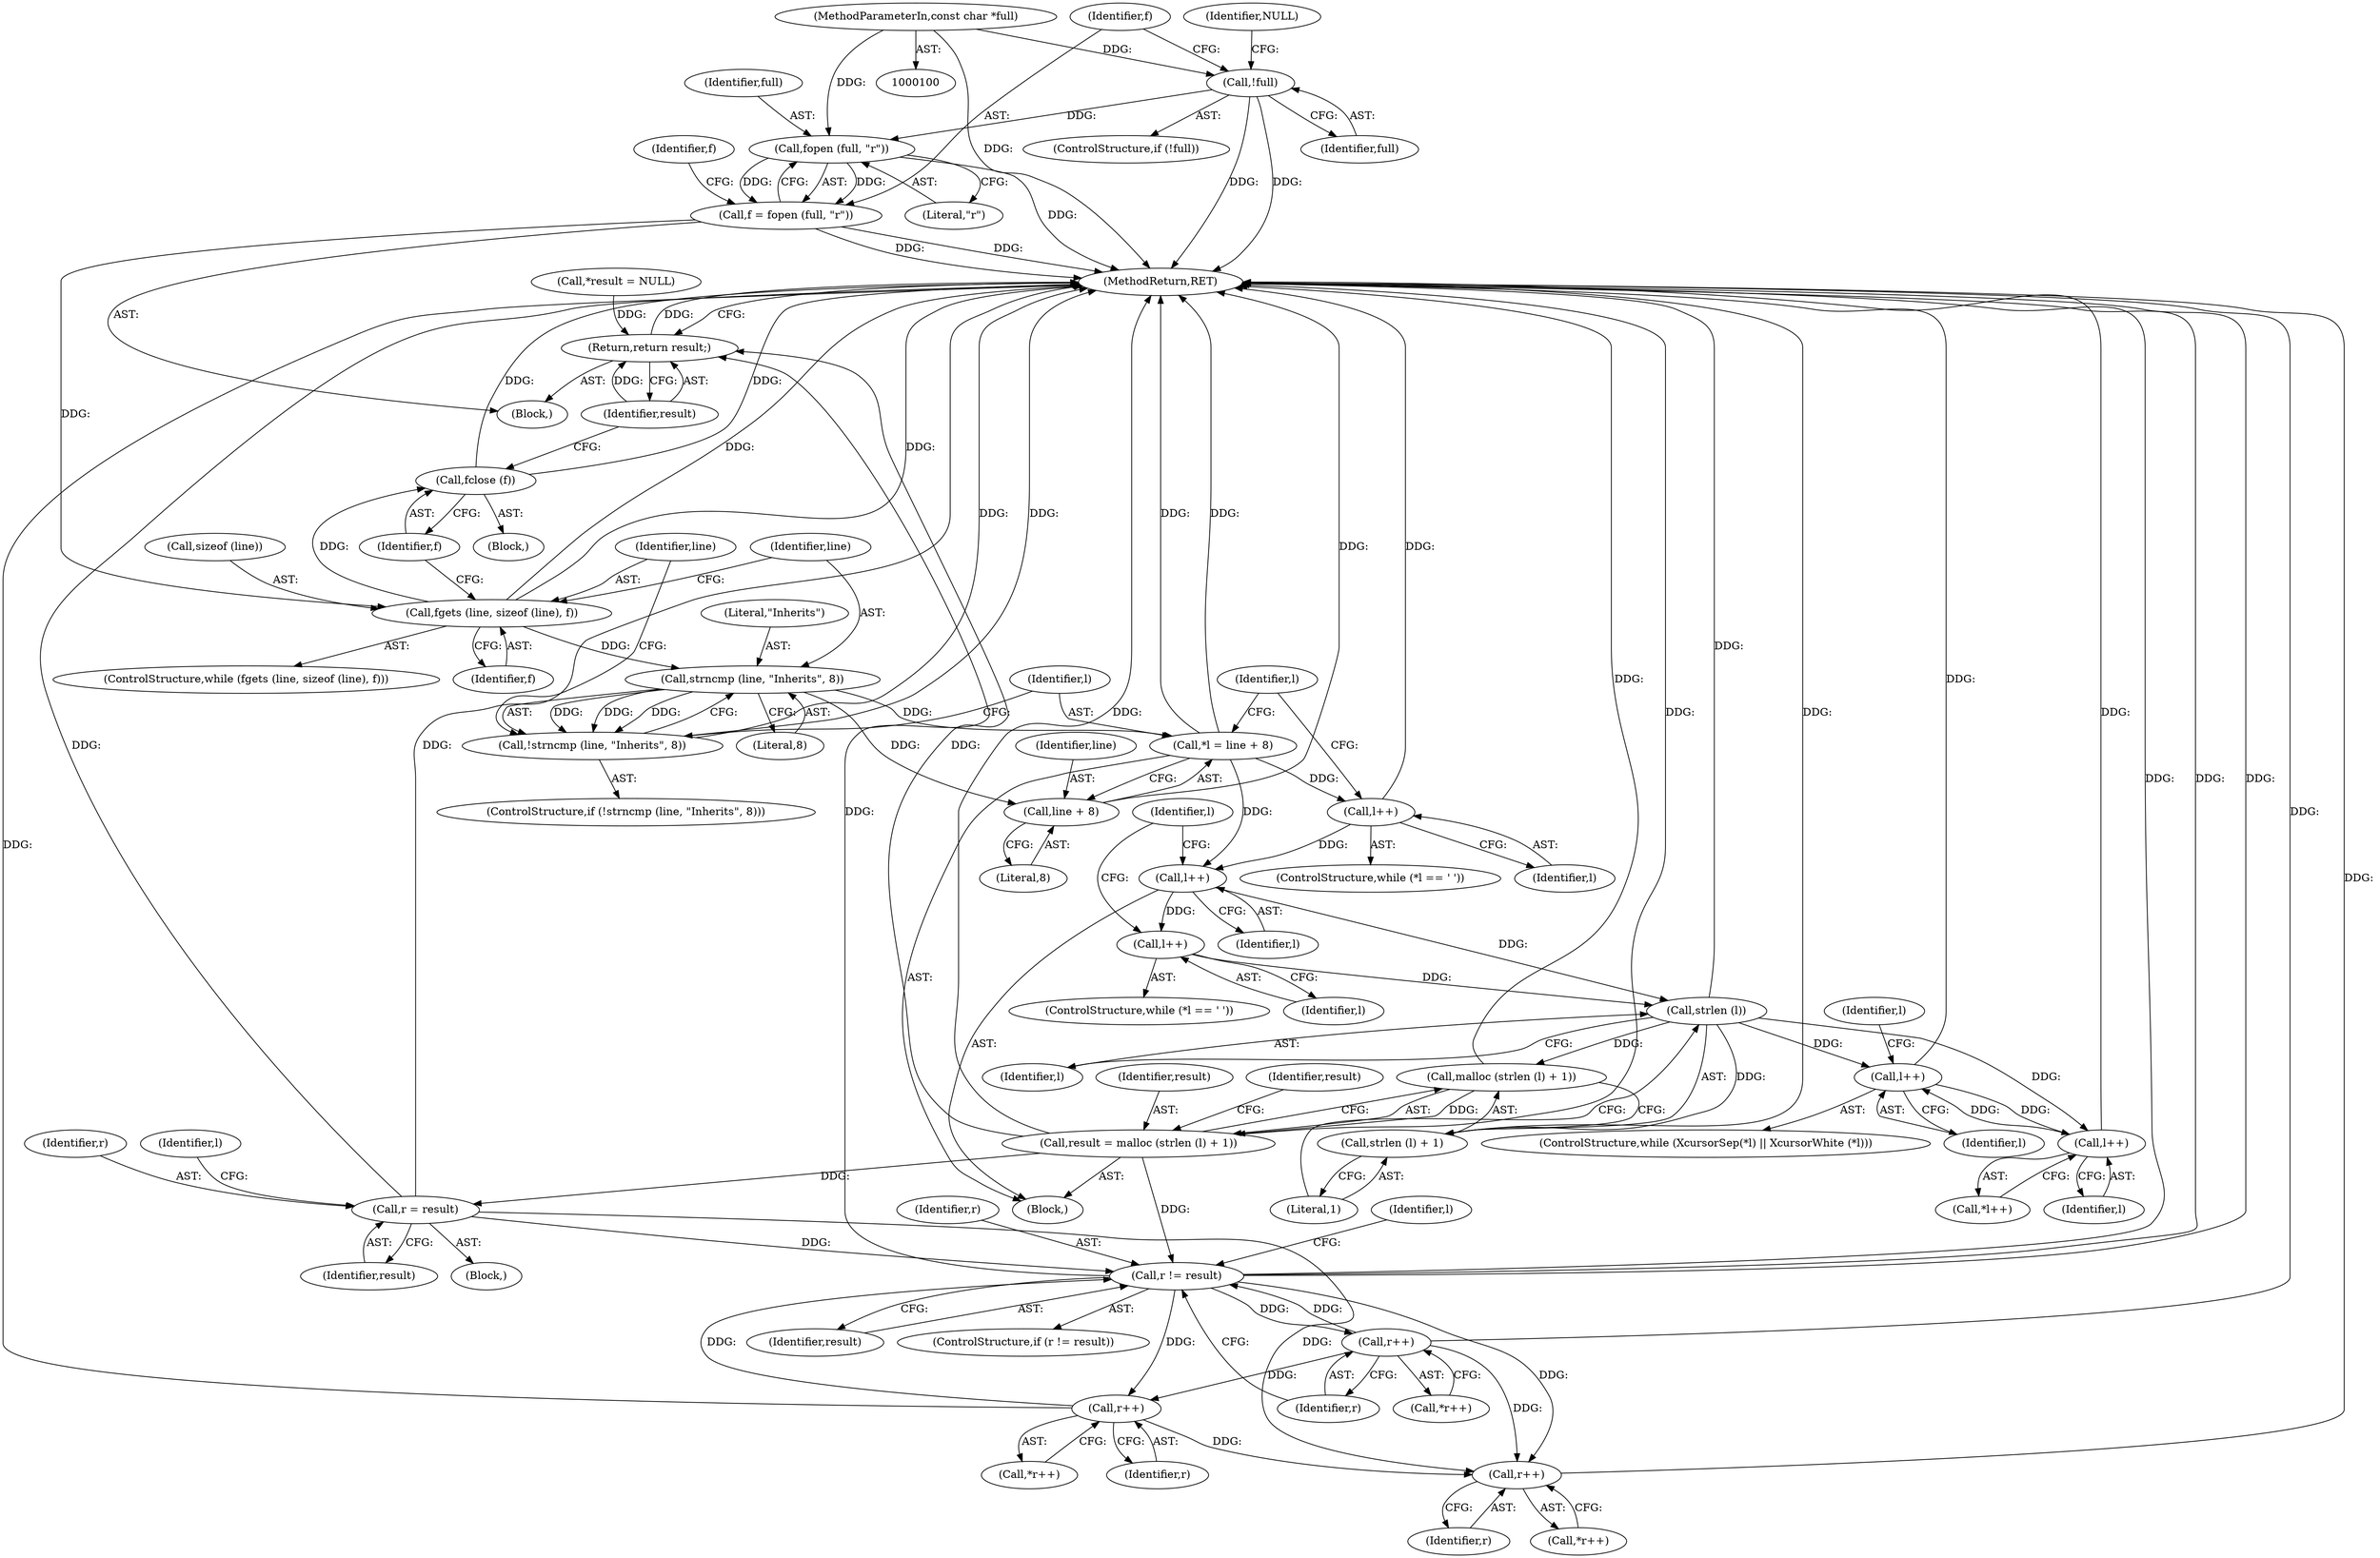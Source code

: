 digraph "0_xcursor_897213f36baf6926daf6d192c709cf627aa5fd05@pointer" {
"1000101" [label="(MethodParameterIn,const char *full)"];
"1000110" [label="(Call,!full)"];
"1000116" [label="(Call,fopen (full, \"r\"))"];
"1000114" [label="(Call,f = fopen (full, \"r\"))"];
"1000123" [label="(Call,fgets (line, sizeof (line), f))"];
"1000131" [label="(Call,strncmp (line, \"Inherits\", 8))"];
"1000130" [label="(Call,!strncmp (line, \"Inherits\", 8))"];
"1000137" [label="(Call,*l = line + 8)"];
"1000148" [label="(Call,l++)"];
"1000156" [label="(Call,l++)"];
"1000163" [label="(Call,l++)"];
"1000169" [label="(Call,strlen (l))"];
"1000167" [label="(Call,malloc (strlen (l) + 1))"];
"1000165" [label="(Call,result = malloc (strlen (l) + 1))"];
"1000175" [label="(Call,r = result)"];
"1000198" [label="(Call,r != result)"];
"1000203" [label="(Call,r++)"];
"1000221" [label="(Call,r++)"];
"1000228" [label="(Call,r++)"];
"1000234" [label="(Return,return result;)"];
"1000168" [label="(Call,strlen (l) + 1)"];
"1000190" [label="(Call,l++)"];
"1000224" [label="(Call,l++)"];
"1000139" [label="(Call,line + 8)"];
"1000232" [label="(Call,fclose (f))"];
"1000123" [label="(Call,fgets (line, sizeof (line), f))"];
"1000131" [label="(Call,strncmp (line, \"Inherits\", 8))"];
"1000167" [label="(Call,malloc (strlen (l) + 1))"];
"1000182" [label="(ControlStructure,while (XcursorSep(*l) || XcursorWhite (*l)))"];
"1000173" [label="(Identifier,result)"];
"1000169" [label="(Call,strlen (l))"];
"1000117" [label="(Identifier,full)"];
"1000168" [label="(Call,strlen (l) + 1)"];
"1000233" [label="(Identifier,f)"];
"1000137" [label="(Call,*l = line + 8)"];
"1000221" [label="(Call,r++)"];
"1000223" [label="(Call,*l++)"];
"1000111" [label="(Identifier,full)"];
"1000141" [label="(Literal,8)"];
"1000203" [label="(Call,r++)"];
"1000102" [label="(Block,)"];
"1000118" [label="(Literal,\"r\")"];
"1000143" [label="(ControlStructure,while (*l == ' '))"];
"1000204" [label="(Identifier,r)"];
"1000120" [label="(Identifier,f)"];
"1000175" [label="(Call,r = result)"];
"1000191" [label="(Identifier,l)"];
"1000156" [label="(Call,l++)"];
"1000101" [label="(MethodParameterIn,const char *full)"];
"1000198" [label="(Call,r != result)"];
"1000174" [label="(Block,)"];
"1000163" [label="(Call,l++)"];
"1000115" [label="(Identifier,f)"];
"1000125" [label="(Call,sizeof (line))"];
"1000130" [label="(Call,!strncmp (line, \"Inherits\", 8))"];
"1000171" [label="(Literal,1)"];
"1000190" [label="(Call,l++)"];
"1000132" [label="(Identifier,line)"];
"1000224" [label="(Call,l++)"];
"1000220" [label="(Call,*r++)"];
"1000176" [label="(Identifier,r)"];
"1000127" [label="(Identifier,f)"];
"1000165" [label="(Call,result = malloc (strlen (l) + 1))"];
"1000121" [label="(Block,)"];
"1000166" [label="(Identifier,result)"];
"1000134" [label="(Literal,8)"];
"1000135" [label="(Block,)"];
"1000222" [label="(Identifier,r)"];
"1000110" [label="(Call,!full)"];
"1000158" [label="(ControlStructure,while (*l == ' '))"];
"1000114" [label="(Call,f = fopen (full, \"r\"))"];
"1000234" [label="(Return,return result;)"];
"1000209" [label="(Identifier,l)"];
"1000140" [label="(Identifier,line)"];
"1000109" [label="(ControlStructure,if (!full))"];
"1000200" [label="(Identifier,result)"];
"1000113" [label="(Identifier,NULL)"];
"1000177" [label="(Identifier,result)"];
"1000122" [label="(ControlStructure,while (fgets (line, sizeof (line), f)))"];
"1000157" [label="(Identifier,l)"];
"1000202" [label="(Call,*r++)"];
"1000105" [label="(Call,*result = NULL)"];
"1000229" [label="(Identifier,r)"];
"1000139" [label="(Call,line + 8)"];
"1000133" [label="(Literal,\"Inherits\")"];
"1000225" [label="(Identifier,l)"];
"1000170" [label="(Identifier,l)"];
"1000228" [label="(Call,r++)"];
"1000164" [label="(Identifier,l)"];
"1000186" [label="(Identifier,l)"];
"1000149" [label="(Identifier,l)"];
"1000180" [label="(Identifier,l)"];
"1000146" [label="(Identifier,l)"];
"1000236" [label="(MethodReturn,RET)"];
"1000116" [label="(Call,fopen (full, \"r\"))"];
"1000161" [label="(Identifier,l)"];
"1000148" [label="(Call,l++)"];
"1000129" [label="(ControlStructure,if (!strncmp (line, \"Inherits\", 8)))"];
"1000197" [label="(ControlStructure,if (r != result))"];
"1000232" [label="(Call,fclose (f))"];
"1000199" [label="(Identifier,r)"];
"1000227" [label="(Call,*r++)"];
"1000138" [label="(Identifier,l)"];
"1000235" [label="(Identifier,result)"];
"1000124" [label="(Identifier,line)"];
"1000101" -> "1000100"  [label="AST: "];
"1000101" -> "1000236"  [label="DDG: "];
"1000101" -> "1000110"  [label="DDG: "];
"1000101" -> "1000116"  [label="DDG: "];
"1000110" -> "1000109"  [label="AST: "];
"1000110" -> "1000111"  [label="CFG: "];
"1000111" -> "1000110"  [label="AST: "];
"1000113" -> "1000110"  [label="CFG: "];
"1000115" -> "1000110"  [label="CFG: "];
"1000110" -> "1000236"  [label="DDG: "];
"1000110" -> "1000236"  [label="DDG: "];
"1000110" -> "1000116"  [label="DDG: "];
"1000116" -> "1000114"  [label="AST: "];
"1000116" -> "1000118"  [label="CFG: "];
"1000117" -> "1000116"  [label="AST: "];
"1000118" -> "1000116"  [label="AST: "];
"1000114" -> "1000116"  [label="CFG: "];
"1000116" -> "1000236"  [label="DDG: "];
"1000116" -> "1000114"  [label="DDG: "];
"1000116" -> "1000114"  [label="DDG: "];
"1000114" -> "1000102"  [label="AST: "];
"1000115" -> "1000114"  [label="AST: "];
"1000120" -> "1000114"  [label="CFG: "];
"1000114" -> "1000236"  [label="DDG: "];
"1000114" -> "1000236"  [label="DDG: "];
"1000114" -> "1000123"  [label="DDG: "];
"1000123" -> "1000122"  [label="AST: "];
"1000123" -> "1000127"  [label="CFG: "];
"1000124" -> "1000123"  [label="AST: "];
"1000125" -> "1000123"  [label="AST: "];
"1000127" -> "1000123"  [label="AST: "];
"1000132" -> "1000123"  [label="CFG: "];
"1000233" -> "1000123"  [label="CFG: "];
"1000123" -> "1000236"  [label="DDG: "];
"1000123" -> "1000236"  [label="DDG: "];
"1000123" -> "1000131"  [label="DDG: "];
"1000123" -> "1000232"  [label="DDG: "];
"1000131" -> "1000130"  [label="AST: "];
"1000131" -> "1000134"  [label="CFG: "];
"1000132" -> "1000131"  [label="AST: "];
"1000133" -> "1000131"  [label="AST: "];
"1000134" -> "1000131"  [label="AST: "];
"1000130" -> "1000131"  [label="CFG: "];
"1000131" -> "1000130"  [label="DDG: "];
"1000131" -> "1000130"  [label="DDG: "];
"1000131" -> "1000130"  [label="DDG: "];
"1000131" -> "1000137"  [label="DDG: "];
"1000131" -> "1000139"  [label="DDG: "];
"1000130" -> "1000129"  [label="AST: "];
"1000124" -> "1000130"  [label="CFG: "];
"1000138" -> "1000130"  [label="CFG: "];
"1000130" -> "1000236"  [label="DDG: "];
"1000130" -> "1000236"  [label="DDG: "];
"1000137" -> "1000135"  [label="AST: "];
"1000137" -> "1000139"  [label="CFG: "];
"1000138" -> "1000137"  [label="AST: "];
"1000139" -> "1000137"  [label="AST: "];
"1000146" -> "1000137"  [label="CFG: "];
"1000137" -> "1000236"  [label="DDG: "];
"1000137" -> "1000236"  [label="DDG: "];
"1000137" -> "1000148"  [label="DDG: "];
"1000137" -> "1000156"  [label="DDG: "];
"1000148" -> "1000143"  [label="AST: "];
"1000148" -> "1000149"  [label="CFG: "];
"1000149" -> "1000148"  [label="AST: "];
"1000146" -> "1000148"  [label="CFG: "];
"1000148" -> "1000236"  [label="DDG: "];
"1000148" -> "1000156"  [label="DDG: "];
"1000156" -> "1000135"  [label="AST: "];
"1000156" -> "1000157"  [label="CFG: "];
"1000157" -> "1000156"  [label="AST: "];
"1000161" -> "1000156"  [label="CFG: "];
"1000156" -> "1000163"  [label="DDG: "];
"1000156" -> "1000169"  [label="DDG: "];
"1000163" -> "1000158"  [label="AST: "];
"1000163" -> "1000164"  [label="CFG: "];
"1000164" -> "1000163"  [label="AST: "];
"1000161" -> "1000163"  [label="CFG: "];
"1000163" -> "1000169"  [label="DDG: "];
"1000169" -> "1000168"  [label="AST: "];
"1000169" -> "1000170"  [label="CFG: "];
"1000170" -> "1000169"  [label="AST: "];
"1000171" -> "1000169"  [label="CFG: "];
"1000169" -> "1000236"  [label="DDG: "];
"1000169" -> "1000167"  [label="DDG: "];
"1000169" -> "1000168"  [label="DDG: "];
"1000169" -> "1000190"  [label="DDG: "];
"1000169" -> "1000224"  [label="DDG: "];
"1000167" -> "1000165"  [label="AST: "];
"1000167" -> "1000168"  [label="CFG: "];
"1000168" -> "1000167"  [label="AST: "];
"1000165" -> "1000167"  [label="CFG: "];
"1000167" -> "1000236"  [label="DDG: "];
"1000167" -> "1000165"  [label="DDG: "];
"1000165" -> "1000135"  [label="AST: "];
"1000166" -> "1000165"  [label="AST: "];
"1000173" -> "1000165"  [label="CFG: "];
"1000165" -> "1000236"  [label="DDG: "];
"1000165" -> "1000236"  [label="DDG: "];
"1000165" -> "1000175"  [label="DDG: "];
"1000165" -> "1000198"  [label="DDG: "];
"1000165" -> "1000234"  [label="DDG: "];
"1000175" -> "1000174"  [label="AST: "];
"1000175" -> "1000177"  [label="CFG: "];
"1000176" -> "1000175"  [label="AST: "];
"1000177" -> "1000175"  [label="AST: "];
"1000180" -> "1000175"  [label="CFG: "];
"1000175" -> "1000236"  [label="DDG: "];
"1000175" -> "1000236"  [label="DDG: "];
"1000175" -> "1000198"  [label="DDG: "];
"1000175" -> "1000228"  [label="DDG: "];
"1000198" -> "1000197"  [label="AST: "];
"1000198" -> "1000200"  [label="CFG: "];
"1000199" -> "1000198"  [label="AST: "];
"1000200" -> "1000198"  [label="AST: "];
"1000204" -> "1000198"  [label="CFG: "];
"1000209" -> "1000198"  [label="CFG: "];
"1000198" -> "1000236"  [label="DDG: "];
"1000198" -> "1000236"  [label="DDG: "];
"1000198" -> "1000236"  [label="DDG: "];
"1000203" -> "1000198"  [label="DDG: "];
"1000221" -> "1000198"  [label="DDG: "];
"1000198" -> "1000203"  [label="DDG: "];
"1000198" -> "1000221"  [label="DDG: "];
"1000198" -> "1000228"  [label="DDG: "];
"1000198" -> "1000234"  [label="DDG: "];
"1000203" -> "1000202"  [label="AST: "];
"1000203" -> "1000204"  [label="CFG: "];
"1000204" -> "1000203"  [label="AST: "];
"1000202" -> "1000203"  [label="CFG: "];
"1000203" -> "1000236"  [label="DDG: "];
"1000203" -> "1000221"  [label="DDG: "];
"1000203" -> "1000228"  [label="DDG: "];
"1000221" -> "1000220"  [label="AST: "];
"1000221" -> "1000222"  [label="CFG: "];
"1000222" -> "1000221"  [label="AST: "];
"1000220" -> "1000221"  [label="CFG: "];
"1000221" -> "1000236"  [label="DDG: "];
"1000221" -> "1000228"  [label="DDG: "];
"1000228" -> "1000227"  [label="AST: "];
"1000228" -> "1000229"  [label="CFG: "];
"1000229" -> "1000228"  [label="AST: "];
"1000227" -> "1000228"  [label="CFG: "];
"1000228" -> "1000236"  [label="DDG: "];
"1000234" -> "1000102"  [label="AST: "];
"1000234" -> "1000235"  [label="CFG: "];
"1000235" -> "1000234"  [label="AST: "];
"1000236" -> "1000234"  [label="CFG: "];
"1000234" -> "1000236"  [label="DDG: "];
"1000235" -> "1000234"  [label="DDG: "];
"1000105" -> "1000234"  [label="DDG: "];
"1000168" -> "1000171"  [label="CFG: "];
"1000171" -> "1000168"  [label="AST: "];
"1000168" -> "1000236"  [label="DDG: "];
"1000190" -> "1000182"  [label="AST: "];
"1000190" -> "1000191"  [label="CFG: "];
"1000191" -> "1000190"  [label="AST: "];
"1000186" -> "1000190"  [label="CFG: "];
"1000190" -> "1000236"  [label="DDG: "];
"1000224" -> "1000190"  [label="DDG: "];
"1000190" -> "1000224"  [label="DDG: "];
"1000224" -> "1000223"  [label="AST: "];
"1000224" -> "1000225"  [label="CFG: "];
"1000225" -> "1000224"  [label="AST: "];
"1000223" -> "1000224"  [label="CFG: "];
"1000224" -> "1000236"  [label="DDG: "];
"1000139" -> "1000141"  [label="CFG: "];
"1000140" -> "1000139"  [label="AST: "];
"1000141" -> "1000139"  [label="AST: "];
"1000139" -> "1000236"  [label="DDG: "];
"1000232" -> "1000121"  [label="AST: "];
"1000232" -> "1000233"  [label="CFG: "];
"1000233" -> "1000232"  [label="AST: "];
"1000235" -> "1000232"  [label="CFG: "];
"1000232" -> "1000236"  [label="DDG: "];
"1000232" -> "1000236"  [label="DDG: "];
}
